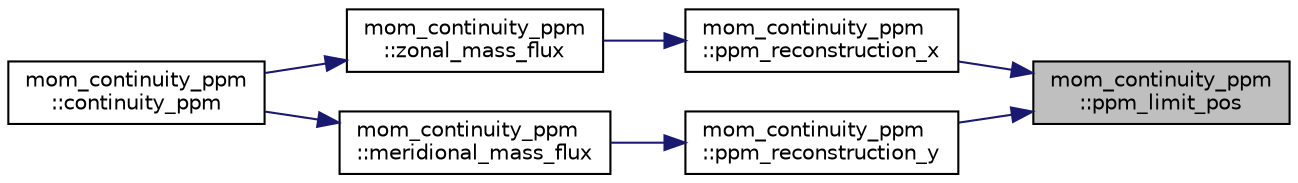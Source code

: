 digraph "mom_continuity_ppm::ppm_limit_pos"
{
 // INTERACTIVE_SVG=YES
 // LATEX_PDF_SIZE
  edge [fontname="Helvetica",fontsize="10",labelfontname="Helvetica",labelfontsize="10"];
  node [fontname="Helvetica",fontsize="10",shape=record];
  rankdir="RL";
  Node1 [label="mom_continuity_ppm\l::ppm_limit_pos",height=0.2,width=0.4,color="black", fillcolor="grey75", style="filled", fontcolor="black",tooltip="This subroutine limits the left/right edge values of the PPM reconstruction to give a reconstruction ..."];
  Node1 -> Node2 [dir="back",color="midnightblue",fontsize="10",style="solid",fontname="Helvetica"];
  Node2 [label="mom_continuity_ppm\l::ppm_reconstruction_x",height=0.2,width=0.4,color="black", fillcolor="white", style="filled",URL="$namespacemom__continuity__ppm.html#a9a7eac2a9b17d0e9ee9ca0a27d2f8fb6",tooltip="Calculates left/right edge values for PPM reconstruction."];
  Node2 -> Node3 [dir="back",color="midnightblue",fontsize="10",style="solid",fontname="Helvetica"];
  Node3 [label="mom_continuity_ppm\l::zonal_mass_flux",height=0.2,width=0.4,color="black", fillcolor="white", style="filled",URL="$namespacemom__continuity__ppm.html#aaee3d916bed27d4884d9473218c20fc9",tooltip="Calculates the mass or volume fluxes through the zonal faces, and other related quantities."];
  Node3 -> Node4 [dir="back",color="midnightblue",fontsize="10",style="solid",fontname="Helvetica"];
  Node4 [label="mom_continuity_ppm\l::continuity_ppm",height=0.2,width=0.4,color="black", fillcolor="white", style="filled",URL="$namespacemom__continuity__ppm.html#a59586aae1668f03f3a78d58f5712cc0f",tooltip="Time steps the layer thicknesses, using a monotonically limit, directionally split PPM scheme,..."];
  Node1 -> Node5 [dir="back",color="midnightblue",fontsize="10",style="solid",fontname="Helvetica"];
  Node5 [label="mom_continuity_ppm\l::ppm_reconstruction_y",height=0.2,width=0.4,color="black", fillcolor="white", style="filled",URL="$namespacemom__continuity__ppm.html#af71fa5f7f4b849ec735e2049df2d0693",tooltip="Calculates left/right edge values for PPM reconstruction."];
  Node5 -> Node6 [dir="back",color="midnightblue",fontsize="10",style="solid",fontname="Helvetica"];
  Node6 [label="mom_continuity_ppm\l::meridional_mass_flux",height=0.2,width=0.4,color="black", fillcolor="white", style="filled",URL="$namespacemom__continuity__ppm.html#ae326b8319da257f423f73a32a984b641",tooltip="Calculates the mass or volume fluxes through the meridional faces, and other related quantities."];
  Node6 -> Node4 [dir="back",color="midnightblue",fontsize="10",style="solid",fontname="Helvetica"];
}
